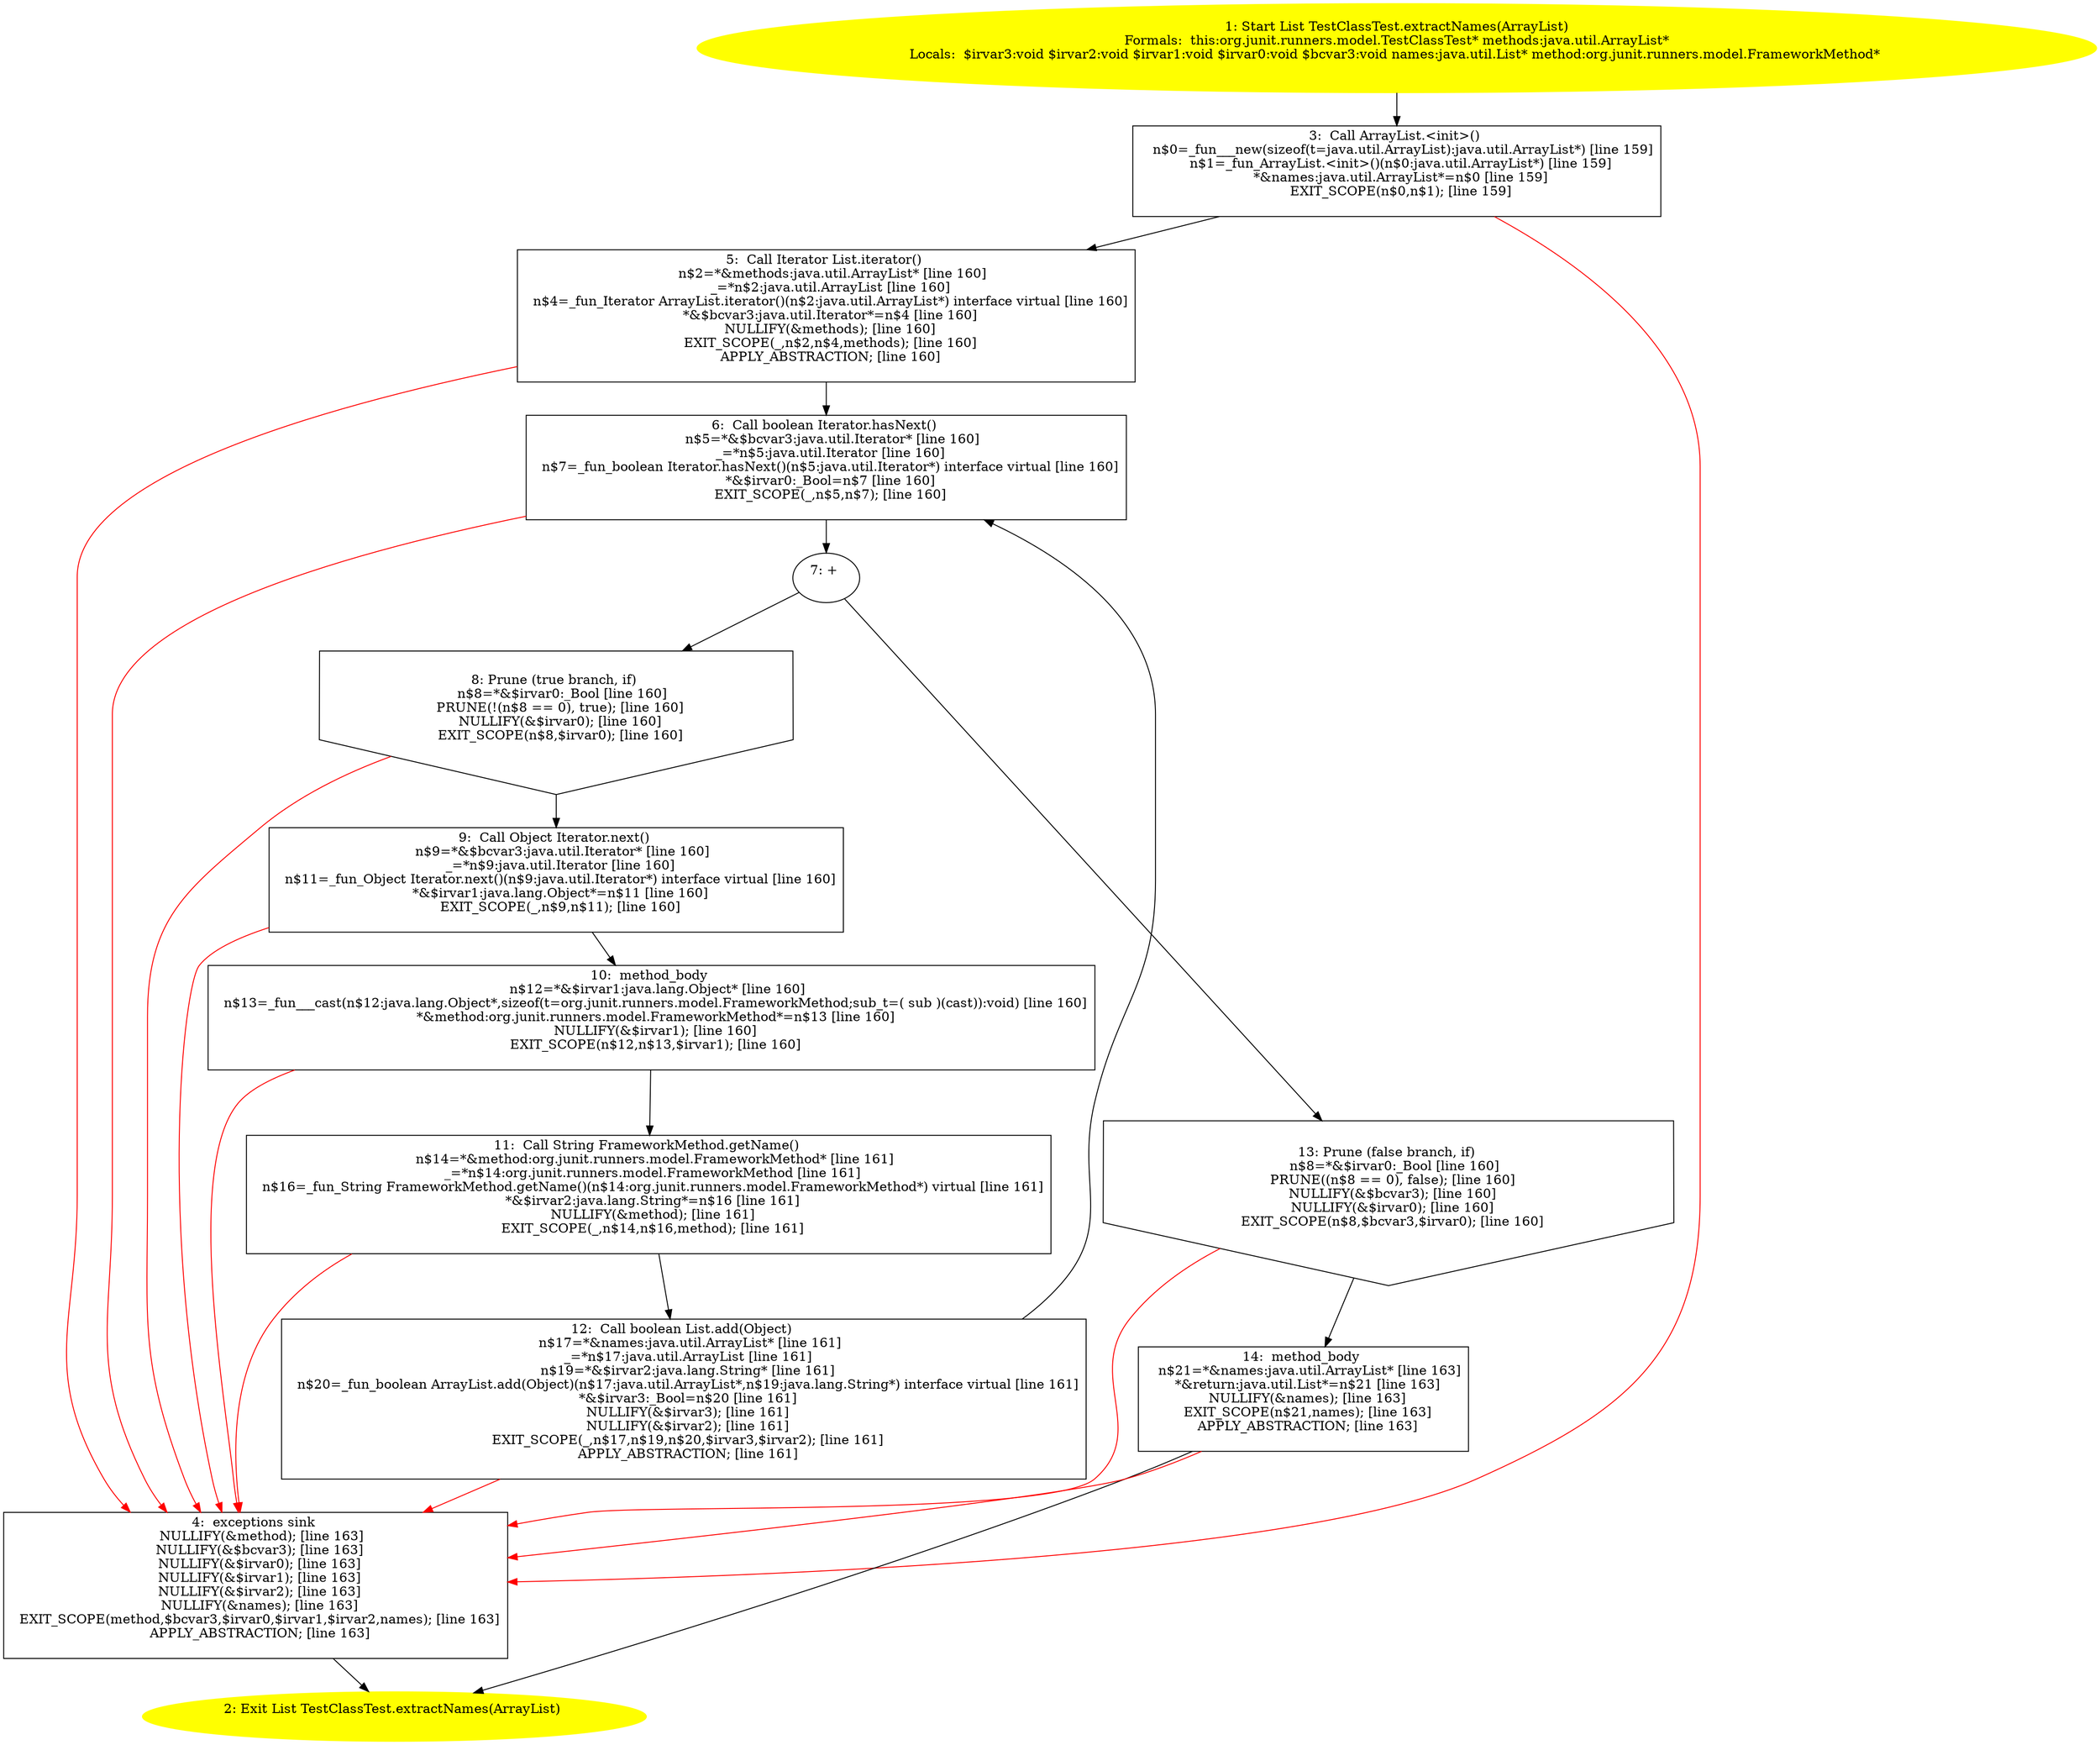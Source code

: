 /* @generated */
digraph cfg {
"org.junit.runners.model.TestClassTest.extractNames(java.util.ArrayList):java.util.List.59e85c6411d520f4bd749d9b5a80b12e_1" [label="1: Start List TestClassTest.extractNames(ArrayList)\nFormals:  this:org.junit.runners.model.TestClassTest* methods:java.util.ArrayList*\nLocals:  $irvar3:void $irvar2:void $irvar1:void $irvar0:void $bcvar3:void names:java.util.List* method:org.junit.runners.model.FrameworkMethod* \n  " color=yellow style=filled]
	

	 "org.junit.runners.model.TestClassTest.extractNames(java.util.ArrayList):java.util.List.59e85c6411d520f4bd749d9b5a80b12e_1" -> "org.junit.runners.model.TestClassTest.extractNames(java.util.ArrayList):java.util.List.59e85c6411d520f4bd749d9b5a80b12e_3" ;
"org.junit.runners.model.TestClassTest.extractNames(java.util.ArrayList):java.util.List.59e85c6411d520f4bd749d9b5a80b12e_2" [label="2: Exit List TestClassTest.extractNames(ArrayList) \n  " color=yellow style=filled]
	

"org.junit.runners.model.TestClassTest.extractNames(java.util.ArrayList):java.util.List.59e85c6411d520f4bd749d9b5a80b12e_3" [label="3:  Call ArrayList.<init>() \n   n$0=_fun___new(sizeof(t=java.util.ArrayList):java.util.ArrayList*) [line 159]\n  n$1=_fun_ArrayList.<init>()(n$0:java.util.ArrayList*) [line 159]\n  *&names:java.util.ArrayList*=n$0 [line 159]\n  EXIT_SCOPE(n$0,n$1); [line 159]\n " shape="box"]
	

	 "org.junit.runners.model.TestClassTest.extractNames(java.util.ArrayList):java.util.List.59e85c6411d520f4bd749d9b5a80b12e_3" -> "org.junit.runners.model.TestClassTest.extractNames(java.util.ArrayList):java.util.List.59e85c6411d520f4bd749d9b5a80b12e_5" ;
	 "org.junit.runners.model.TestClassTest.extractNames(java.util.ArrayList):java.util.List.59e85c6411d520f4bd749d9b5a80b12e_3" -> "org.junit.runners.model.TestClassTest.extractNames(java.util.ArrayList):java.util.List.59e85c6411d520f4bd749d9b5a80b12e_4" [color="red" ];
"org.junit.runners.model.TestClassTest.extractNames(java.util.ArrayList):java.util.List.59e85c6411d520f4bd749d9b5a80b12e_4" [label="4:  exceptions sink \n   NULLIFY(&method); [line 163]\n  NULLIFY(&$bcvar3); [line 163]\n  NULLIFY(&$irvar0); [line 163]\n  NULLIFY(&$irvar1); [line 163]\n  NULLIFY(&$irvar2); [line 163]\n  NULLIFY(&names); [line 163]\n  EXIT_SCOPE(method,$bcvar3,$irvar0,$irvar1,$irvar2,names); [line 163]\n  APPLY_ABSTRACTION; [line 163]\n " shape="box"]
	

	 "org.junit.runners.model.TestClassTest.extractNames(java.util.ArrayList):java.util.List.59e85c6411d520f4bd749d9b5a80b12e_4" -> "org.junit.runners.model.TestClassTest.extractNames(java.util.ArrayList):java.util.List.59e85c6411d520f4bd749d9b5a80b12e_2" ;
"org.junit.runners.model.TestClassTest.extractNames(java.util.ArrayList):java.util.List.59e85c6411d520f4bd749d9b5a80b12e_5" [label="5:  Call Iterator List.iterator() \n   n$2=*&methods:java.util.ArrayList* [line 160]\n  _=*n$2:java.util.ArrayList [line 160]\n  n$4=_fun_Iterator ArrayList.iterator()(n$2:java.util.ArrayList*) interface virtual [line 160]\n  *&$bcvar3:java.util.Iterator*=n$4 [line 160]\n  NULLIFY(&methods); [line 160]\n  EXIT_SCOPE(_,n$2,n$4,methods); [line 160]\n  APPLY_ABSTRACTION; [line 160]\n " shape="box"]
	

	 "org.junit.runners.model.TestClassTest.extractNames(java.util.ArrayList):java.util.List.59e85c6411d520f4bd749d9b5a80b12e_5" -> "org.junit.runners.model.TestClassTest.extractNames(java.util.ArrayList):java.util.List.59e85c6411d520f4bd749d9b5a80b12e_6" ;
	 "org.junit.runners.model.TestClassTest.extractNames(java.util.ArrayList):java.util.List.59e85c6411d520f4bd749d9b5a80b12e_5" -> "org.junit.runners.model.TestClassTest.extractNames(java.util.ArrayList):java.util.List.59e85c6411d520f4bd749d9b5a80b12e_4" [color="red" ];
"org.junit.runners.model.TestClassTest.extractNames(java.util.ArrayList):java.util.List.59e85c6411d520f4bd749d9b5a80b12e_6" [label="6:  Call boolean Iterator.hasNext() \n   n$5=*&$bcvar3:java.util.Iterator* [line 160]\n  _=*n$5:java.util.Iterator [line 160]\n  n$7=_fun_boolean Iterator.hasNext()(n$5:java.util.Iterator*) interface virtual [line 160]\n  *&$irvar0:_Bool=n$7 [line 160]\n  EXIT_SCOPE(_,n$5,n$7); [line 160]\n " shape="box"]
	

	 "org.junit.runners.model.TestClassTest.extractNames(java.util.ArrayList):java.util.List.59e85c6411d520f4bd749d9b5a80b12e_6" -> "org.junit.runners.model.TestClassTest.extractNames(java.util.ArrayList):java.util.List.59e85c6411d520f4bd749d9b5a80b12e_7" ;
	 "org.junit.runners.model.TestClassTest.extractNames(java.util.ArrayList):java.util.List.59e85c6411d520f4bd749d9b5a80b12e_6" -> "org.junit.runners.model.TestClassTest.extractNames(java.util.ArrayList):java.util.List.59e85c6411d520f4bd749d9b5a80b12e_4" [color="red" ];
"org.junit.runners.model.TestClassTest.extractNames(java.util.ArrayList):java.util.List.59e85c6411d520f4bd749d9b5a80b12e_7" [label="7: + \n  " ]
	

	 "org.junit.runners.model.TestClassTest.extractNames(java.util.ArrayList):java.util.List.59e85c6411d520f4bd749d9b5a80b12e_7" -> "org.junit.runners.model.TestClassTest.extractNames(java.util.ArrayList):java.util.List.59e85c6411d520f4bd749d9b5a80b12e_8" ;
	 "org.junit.runners.model.TestClassTest.extractNames(java.util.ArrayList):java.util.List.59e85c6411d520f4bd749d9b5a80b12e_7" -> "org.junit.runners.model.TestClassTest.extractNames(java.util.ArrayList):java.util.List.59e85c6411d520f4bd749d9b5a80b12e_13" ;
"org.junit.runners.model.TestClassTest.extractNames(java.util.ArrayList):java.util.List.59e85c6411d520f4bd749d9b5a80b12e_8" [label="8: Prune (true branch, if) \n   n$8=*&$irvar0:_Bool [line 160]\n  PRUNE(!(n$8 == 0), true); [line 160]\n  NULLIFY(&$irvar0); [line 160]\n  EXIT_SCOPE(n$8,$irvar0); [line 160]\n " shape="invhouse"]
	

	 "org.junit.runners.model.TestClassTest.extractNames(java.util.ArrayList):java.util.List.59e85c6411d520f4bd749d9b5a80b12e_8" -> "org.junit.runners.model.TestClassTest.extractNames(java.util.ArrayList):java.util.List.59e85c6411d520f4bd749d9b5a80b12e_9" ;
	 "org.junit.runners.model.TestClassTest.extractNames(java.util.ArrayList):java.util.List.59e85c6411d520f4bd749d9b5a80b12e_8" -> "org.junit.runners.model.TestClassTest.extractNames(java.util.ArrayList):java.util.List.59e85c6411d520f4bd749d9b5a80b12e_4" [color="red" ];
"org.junit.runners.model.TestClassTest.extractNames(java.util.ArrayList):java.util.List.59e85c6411d520f4bd749d9b5a80b12e_9" [label="9:  Call Object Iterator.next() \n   n$9=*&$bcvar3:java.util.Iterator* [line 160]\n  _=*n$9:java.util.Iterator [line 160]\n  n$11=_fun_Object Iterator.next()(n$9:java.util.Iterator*) interface virtual [line 160]\n  *&$irvar1:java.lang.Object*=n$11 [line 160]\n  EXIT_SCOPE(_,n$9,n$11); [line 160]\n " shape="box"]
	

	 "org.junit.runners.model.TestClassTest.extractNames(java.util.ArrayList):java.util.List.59e85c6411d520f4bd749d9b5a80b12e_9" -> "org.junit.runners.model.TestClassTest.extractNames(java.util.ArrayList):java.util.List.59e85c6411d520f4bd749d9b5a80b12e_10" ;
	 "org.junit.runners.model.TestClassTest.extractNames(java.util.ArrayList):java.util.List.59e85c6411d520f4bd749d9b5a80b12e_9" -> "org.junit.runners.model.TestClassTest.extractNames(java.util.ArrayList):java.util.List.59e85c6411d520f4bd749d9b5a80b12e_4" [color="red" ];
"org.junit.runners.model.TestClassTest.extractNames(java.util.ArrayList):java.util.List.59e85c6411d520f4bd749d9b5a80b12e_10" [label="10:  method_body \n   n$12=*&$irvar1:java.lang.Object* [line 160]\n  n$13=_fun___cast(n$12:java.lang.Object*,sizeof(t=org.junit.runners.model.FrameworkMethod;sub_t=( sub )(cast)):void) [line 160]\n  *&method:org.junit.runners.model.FrameworkMethod*=n$13 [line 160]\n  NULLIFY(&$irvar1); [line 160]\n  EXIT_SCOPE(n$12,n$13,$irvar1); [line 160]\n " shape="box"]
	

	 "org.junit.runners.model.TestClassTest.extractNames(java.util.ArrayList):java.util.List.59e85c6411d520f4bd749d9b5a80b12e_10" -> "org.junit.runners.model.TestClassTest.extractNames(java.util.ArrayList):java.util.List.59e85c6411d520f4bd749d9b5a80b12e_11" ;
	 "org.junit.runners.model.TestClassTest.extractNames(java.util.ArrayList):java.util.List.59e85c6411d520f4bd749d9b5a80b12e_10" -> "org.junit.runners.model.TestClassTest.extractNames(java.util.ArrayList):java.util.List.59e85c6411d520f4bd749d9b5a80b12e_4" [color="red" ];
"org.junit.runners.model.TestClassTest.extractNames(java.util.ArrayList):java.util.List.59e85c6411d520f4bd749d9b5a80b12e_11" [label="11:  Call String FrameworkMethod.getName() \n   n$14=*&method:org.junit.runners.model.FrameworkMethod* [line 161]\n  _=*n$14:org.junit.runners.model.FrameworkMethod [line 161]\n  n$16=_fun_String FrameworkMethod.getName()(n$14:org.junit.runners.model.FrameworkMethod*) virtual [line 161]\n  *&$irvar2:java.lang.String*=n$16 [line 161]\n  NULLIFY(&method); [line 161]\n  EXIT_SCOPE(_,n$14,n$16,method); [line 161]\n " shape="box"]
	

	 "org.junit.runners.model.TestClassTest.extractNames(java.util.ArrayList):java.util.List.59e85c6411d520f4bd749d9b5a80b12e_11" -> "org.junit.runners.model.TestClassTest.extractNames(java.util.ArrayList):java.util.List.59e85c6411d520f4bd749d9b5a80b12e_12" ;
	 "org.junit.runners.model.TestClassTest.extractNames(java.util.ArrayList):java.util.List.59e85c6411d520f4bd749d9b5a80b12e_11" -> "org.junit.runners.model.TestClassTest.extractNames(java.util.ArrayList):java.util.List.59e85c6411d520f4bd749d9b5a80b12e_4" [color="red" ];
"org.junit.runners.model.TestClassTest.extractNames(java.util.ArrayList):java.util.List.59e85c6411d520f4bd749d9b5a80b12e_12" [label="12:  Call boolean List.add(Object) \n   n$17=*&names:java.util.ArrayList* [line 161]\n  _=*n$17:java.util.ArrayList [line 161]\n  n$19=*&$irvar2:java.lang.String* [line 161]\n  n$20=_fun_boolean ArrayList.add(Object)(n$17:java.util.ArrayList*,n$19:java.lang.String*) interface virtual [line 161]\n  *&$irvar3:_Bool=n$20 [line 161]\n  NULLIFY(&$irvar3); [line 161]\n  NULLIFY(&$irvar2); [line 161]\n  EXIT_SCOPE(_,n$17,n$19,n$20,$irvar3,$irvar2); [line 161]\n  APPLY_ABSTRACTION; [line 161]\n " shape="box"]
	

	 "org.junit.runners.model.TestClassTest.extractNames(java.util.ArrayList):java.util.List.59e85c6411d520f4bd749d9b5a80b12e_12" -> "org.junit.runners.model.TestClassTest.extractNames(java.util.ArrayList):java.util.List.59e85c6411d520f4bd749d9b5a80b12e_6" ;
	 "org.junit.runners.model.TestClassTest.extractNames(java.util.ArrayList):java.util.List.59e85c6411d520f4bd749d9b5a80b12e_12" -> "org.junit.runners.model.TestClassTest.extractNames(java.util.ArrayList):java.util.List.59e85c6411d520f4bd749d9b5a80b12e_4" [color="red" ];
"org.junit.runners.model.TestClassTest.extractNames(java.util.ArrayList):java.util.List.59e85c6411d520f4bd749d9b5a80b12e_13" [label="13: Prune (false branch, if) \n   n$8=*&$irvar0:_Bool [line 160]\n  PRUNE((n$8 == 0), false); [line 160]\n  NULLIFY(&$bcvar3); [line 160]\n  NULLIFY(&$irvar0); [line 160]\n  EXIT_SCOPE(n$8,$bcvar3,$irvar0); [line 160]\n " shape="invhouse"]
	

	 "org.junit.runners.model.TestClassTest.extractNames(java.util.ArrayList):java.util.List.59e85c6411d520f4bd749d9b5a80b12e_13" -> "org.junit.runners.model.TestClassTest.extractNames(java.util.ArrayList):java.util.List.59e85c6411d520f4bd749d9b5a80b12e_14" ;
	 "org.junit.runners.model.TestClassTest.extractNames(java.util.ArrayList):java.util.List.59e85c6411d520f4bd749d9b5a80b12e_13" -> "org.junit.runners.model.TestClassTest.extractNames(java.util.ArrayList):java.util.List.59e85c6411d520f4bd749d9b5a80b12e_4" [color="red" ];
"org.junit.runners.model.TestClassTest.extractNames(java.util.ArrayList):java.util.List.59e85c6411d520f4bd749d9b5a80b12e_14" [label="14:  method_body \n   n$21=*&names:java.util.ArrayList* [line 163]\n  *&return:java.util.List*=n$21 [line 163]\n  NULLIFY(&names); [line 163]\n  EXIT_SCOPE(n$21,names); [line 163]\n  APPLY_ABSTRACTION; [line 163]\n " shape="box"]
	

	 "org.junit.runners.model.TestClassTest.extractNames(java.util.ArrayList):java.util.List.59e85c6411d520f4bd749d9b5a80b12e_14" -> "org.junit.runners.model.TestClassTest.extractNames(java.util.ArrayList):java.util.List.59e85c6411d520f4bd749d9b5a80b12e_2" ;
	 "org.junit.runners.model.TestClassTest.extractNames(java.util.ArrayList):java.util.List.59e85c6411d520f4bd749d9b5a80b12e_14" -> "org.junit.runners.model.TestClassTest.extractNames(java.util.ArrayList):java.util.List.59e85c6411d520f4bd749d9b5a80b12e_4" [color="red" ];
}
